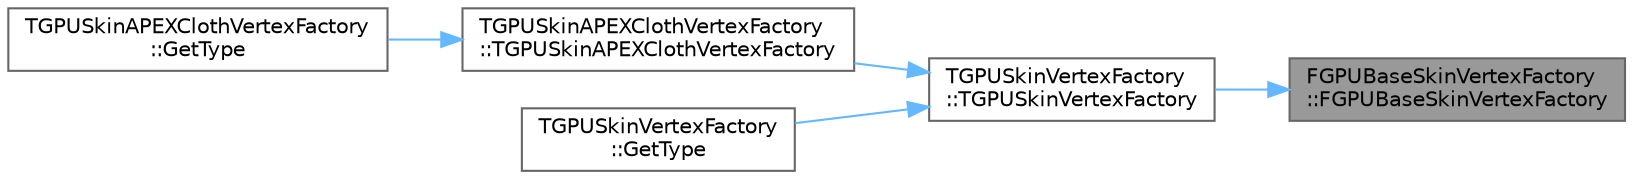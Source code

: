 digraph "FGPUBaseSkinVertexFactory::FGPUBaseSkinVertexFactory"
{
 // INTERACTIVE_SVG=YES
 // LATEX_PDF_SIZE
  bgcolor="transparent";
  edge [fontname=Helvetica,fontsize=10,labelfontname=Helvetica,labelfontsize=10];
  node [fontname=Helvetica,fontsize=10,shape=box,height=0.2,width=0.4];
  rankdir="RL";
  Node1 [id="Node000001",label="FGPUBaseSkinVertexFactory\l::FGPUBaseSkinVertexFactory",height=0.2,width=0.4,color="gray40", fillcolor="grey60", style="filled", fontcolor="black",tooltip=" "];
  Node1 -> Node2 [id="edge1_Node000001_Node000002",dir="back",color="steelblue1",style="solid",tooltip=" "];
  Node2 [id="Node000002",label="TGPUSkinVertexFactory\l::TGPUSkinVertexFactory",height=0.2,width=0.4,color="grey40", fillcolor="white", style="filled",URL="$da/d8a/classTGPUSkinVertexFactory.html#ac4983db585338f19cb754347948f51a6",tooltip="Constructor presizing bone matrices array to used amount."];
  Node2 -> Node3 [id="edge2_Node000002_Node000003",dir="back",color="steelblue1",style="solid",tooltip=" "];
  Node3 [id="Node000003",label="TGPUSkinAPEXClothVertexFactory\l::TGPUSkinAPEXClothVertexFactory",height=0.2,width=0.4,color="grey40", fillcolor="white", style="filled",URL="$df/d8e/classTGPUSkinAPEXClothVertexFactory.html#a379c30922df97e098e0b03454e103a56",tooltip="Constructor presizing bone matrices array to used amount."];
  Node3 -> Node4 [id="edge3_Node000003_Node000004",dir="back",color="steelblue1",style="solid",tooltip=" "];
  Node4 [id="Node000004",label="TGPUSkinAPEXClothVertexFactory\l::GetType",height=0.2,width=0.4,color="grey40", fillcolor="white", style="filled",URL="$df/d8e/classTGPUSkinAPEXClothVertexFactory.html#a93abd7397f7ce69f507a37aea5336ce4",tooltip=" "];
  Node2 -> Node5 [id="edge4_Node000002_Node000005",dir="back",color="steelblue1",style="solid",tooltip=" "];
  Node5 [id="Node000005",label="TGPUSkinVertexFactory\l::GetType",height=0.2,width=0.4,color="grey40", fillcolor="white", style="filled",URL="$da/d8a/classTGPUSkinVertexFactory.html#ac6f3b0c59367fb6fa236df07d7562156",tooltip=" "];
}
